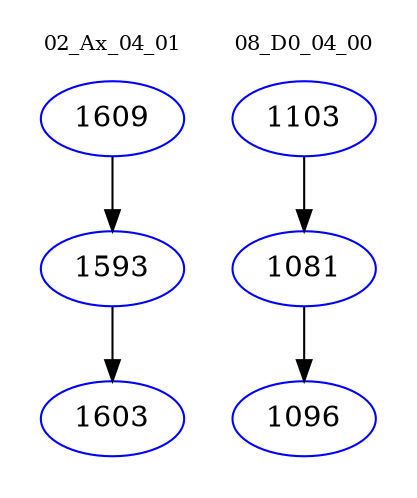 digraph{
subgraph cluster_0 {
color = white
label = "02_Ax_04_01";
fontsize=10;
T0_1609 [label="1609", color="blue"]
T0_1609 -> T0_1593 [color="black"]
T0_1593 [label="1593", color="blue"]
T0_1593 -> T0_1603 [color="black"]
T0_1603 [label="1603", color="blue"]
}
subgraph cluster_1 {
color = white
label = "08_D0_04_00";
fontsize=10;
T1_1103 [label="1103", color="blue"]
T1_1103 -> T1_1081 [color="black"]
T1_1081 [label="1081", color="blue"]
T1_1081 -> T1_1096 [color="black"]
T1_1096 [label="1096", color="blue"]
}
}
